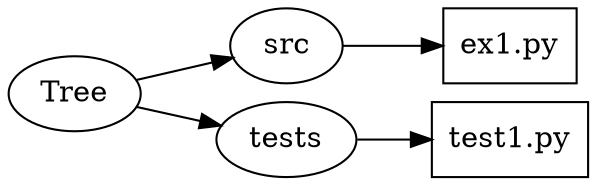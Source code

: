     digraph tree {
        rankdir=LR;
        ratio=auto;
        nodesep=.125;
        n140569483558624 -> n140569483557280;
        n140569483557280 -> n140569483556992;
        n140569483556992 [shape=box,label="ex1.py"];
        n140569483557280 [label = "src"];
        n140569483558624 -> n140569483558672;
        n140569483558672 -> n140569483556848;
        n140569483556848 [shape=box,label="test1.py"];
        n140569483558672 [label = "tests"];
        n140569483558624 [label = "Tree"];
    }

